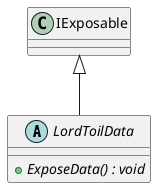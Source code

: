 @startuml
abstract class LordToilData {
    + {abstract} ExposeData() : void
}
IExposable <|-- LordToilData
@enduml
